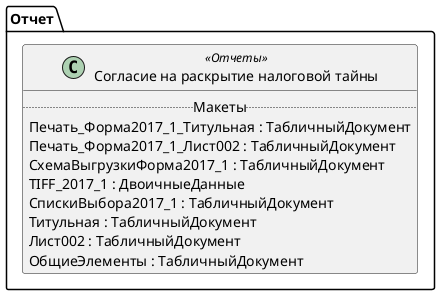 ﻿@startuml РегламентированноеУведомлениеСогласиеНаРаскрытиеНалоговойТайны
'!include templates.wsd
'..\include templates.wsd
class Отчет.РегламентированноеУведомлениеСогласиеНаРаскрытиеНалоговойТайны as "Согласие на раскрытие налоговой тайны" <<Отчеты>>
{
..Макеты..
Печать_Форма2017_1_Титульная : ТабличныйДокумент
Печать_Форма2017_1_Лист002 : ТабличныйДокумент
СхемаВыгрузкиФорма2017_1 : ТабличныйДокумент
TIFF_2017_1 : ДвоичныеДанные
СпискиВыбора2017_1 : ТабличныйДокумент
Титульная : ТабличныйДокумент
Лист002 : ТабличныйДокумент
ОбщиеЭлементы : ТабличныйДокумент
}
@enduml
